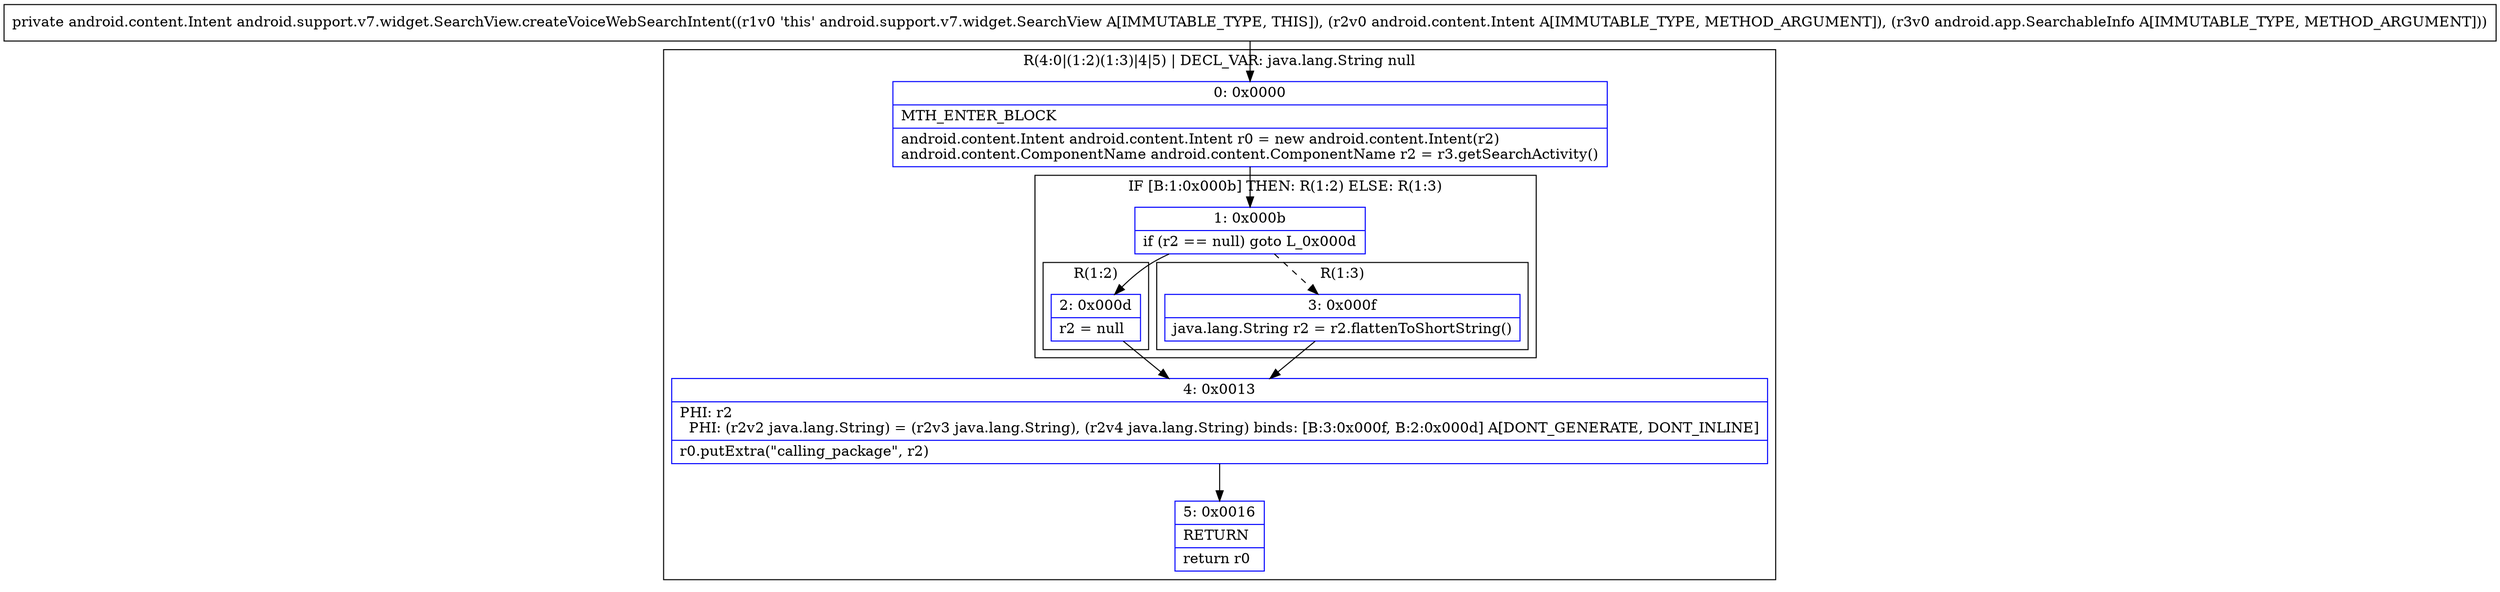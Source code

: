 digraph "CFG forandroid.support.v7.widget.SearchView.createVoiceWebSearchIntent(Landroid\/content\/Intent;Landroid\/app\/SearchableInfo;)Landroid\/content\/Intent;" {
subgraph cluster_Region_1228644119 {
label = "R(4:0|(1:2)(1:3)|4|5) | DECL_VAR: java.lang.String null\l";
node [shape=record,color=blue];
Node_0 [shape=record,label="{0\:\ 0x0000|MTH_ENTER_BLOCK\l|android.content.Intent android.content.Intent r0 = new android.content.Intent(r2)\landroid.content.ComponentName android.content.ComponentName r2 = r3.getSearchActivity()\l}"];
subgraph cluster_IfRegion_179214292 {
label = "IF [B:1:0x000b] THEN: R(1:2) ELSE: R(1:3)";
node [shape=record,color=blue];
Node_1 [shape=record,label="{1\:\ 0x000b|if (r2 == null) goto L_0x000d\l}"];
subgraph cluster_Region_661863072 {
label = "R(1:2)";
node [shape=record,color=blue];
Node_2 [shape=record,label="{2\:\ 0x000d|r2 = null\l}"];
}
subgraph cluster_Region_1980726902 {
label = "R(1:3)";
node [shape=record,color=blue];
Node_3 [shape=record,label="{3\:\ 0x000f|java.lang.String r2 = r2.flattenToShortString()\l}"];
}
}
Node_4 [shape=record,label="{4\:\ 0x0013|PHI: r2 \l  PHI: (r2v2 java.lang.String) = (r2v3 java.lang.String), (r2v4 java.lang.String) binds: [B:3:0x000f, B:2:0x000d] A[DONT_GENERATE, DONT_INLINE]\l|r0.putExtra(\"calling_package\", r2)\l}"];
Node_5 [shape=record,label="{5\:\ 0x0016|RETURN\l|return r0\l}"];
}
MethodNode[shape=record,label="{private android.content.Intent android.support.v7.widget.SearchView.createVoiceWebSearchIntent((r1v0 'this' android.support.v7.widget.SearchView A[IMMUTABLE_TYPE, THIS]), (r2v0 android.content.Intent A[IMMUTABLE_TYPE, METHOD_ARGUMENT]), (r3v0 android.app.SearchableInfo A[IMMUTABLE_TYPE, METHOD_ARGUMENT])) }"];
MethodNode -> Node_0;
Node_0 -> Node_1;
Node_1 -> Node_2;
Node_1 -> Node_3[style=dashed];
Node_2 -> Node_4;
Node_3 -> Node_4;
Node_4 -> Node_5;
}

